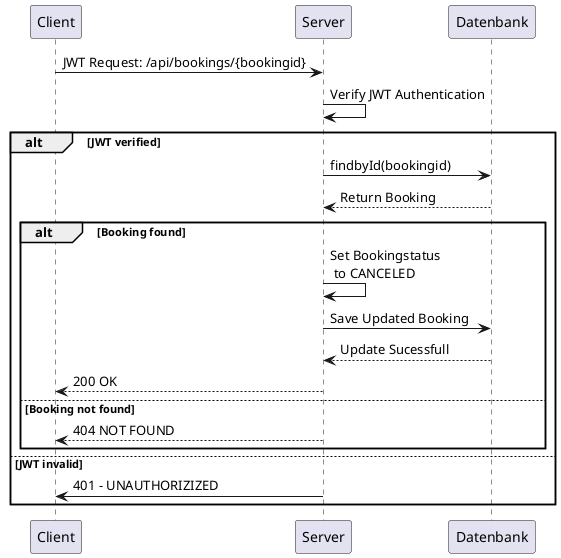 @startuml
Client -> Server: JWT Request: /api/bookings/{bookingid}
Server -> Server: Verify JWT Authentication
alt JWT verified
    Server -> Datenbank: findbyId(bookingid)
    Datenbank --> Server: Return Booking
    alt Booking found
        Server -> Server: Set Bookingstatus\n to CANCELED
        Server -> Datenbank: Save Updated Booking
        Datenbank --> Server: Update Sucessfull
        Server --> Client: 200 OK
    else Booking not found
        Server --> Client: 404 NOT FOUND
    end
else JWT invalid
    Server -> Client: 401 - UNAUTHORIZIZED
end
@enduml